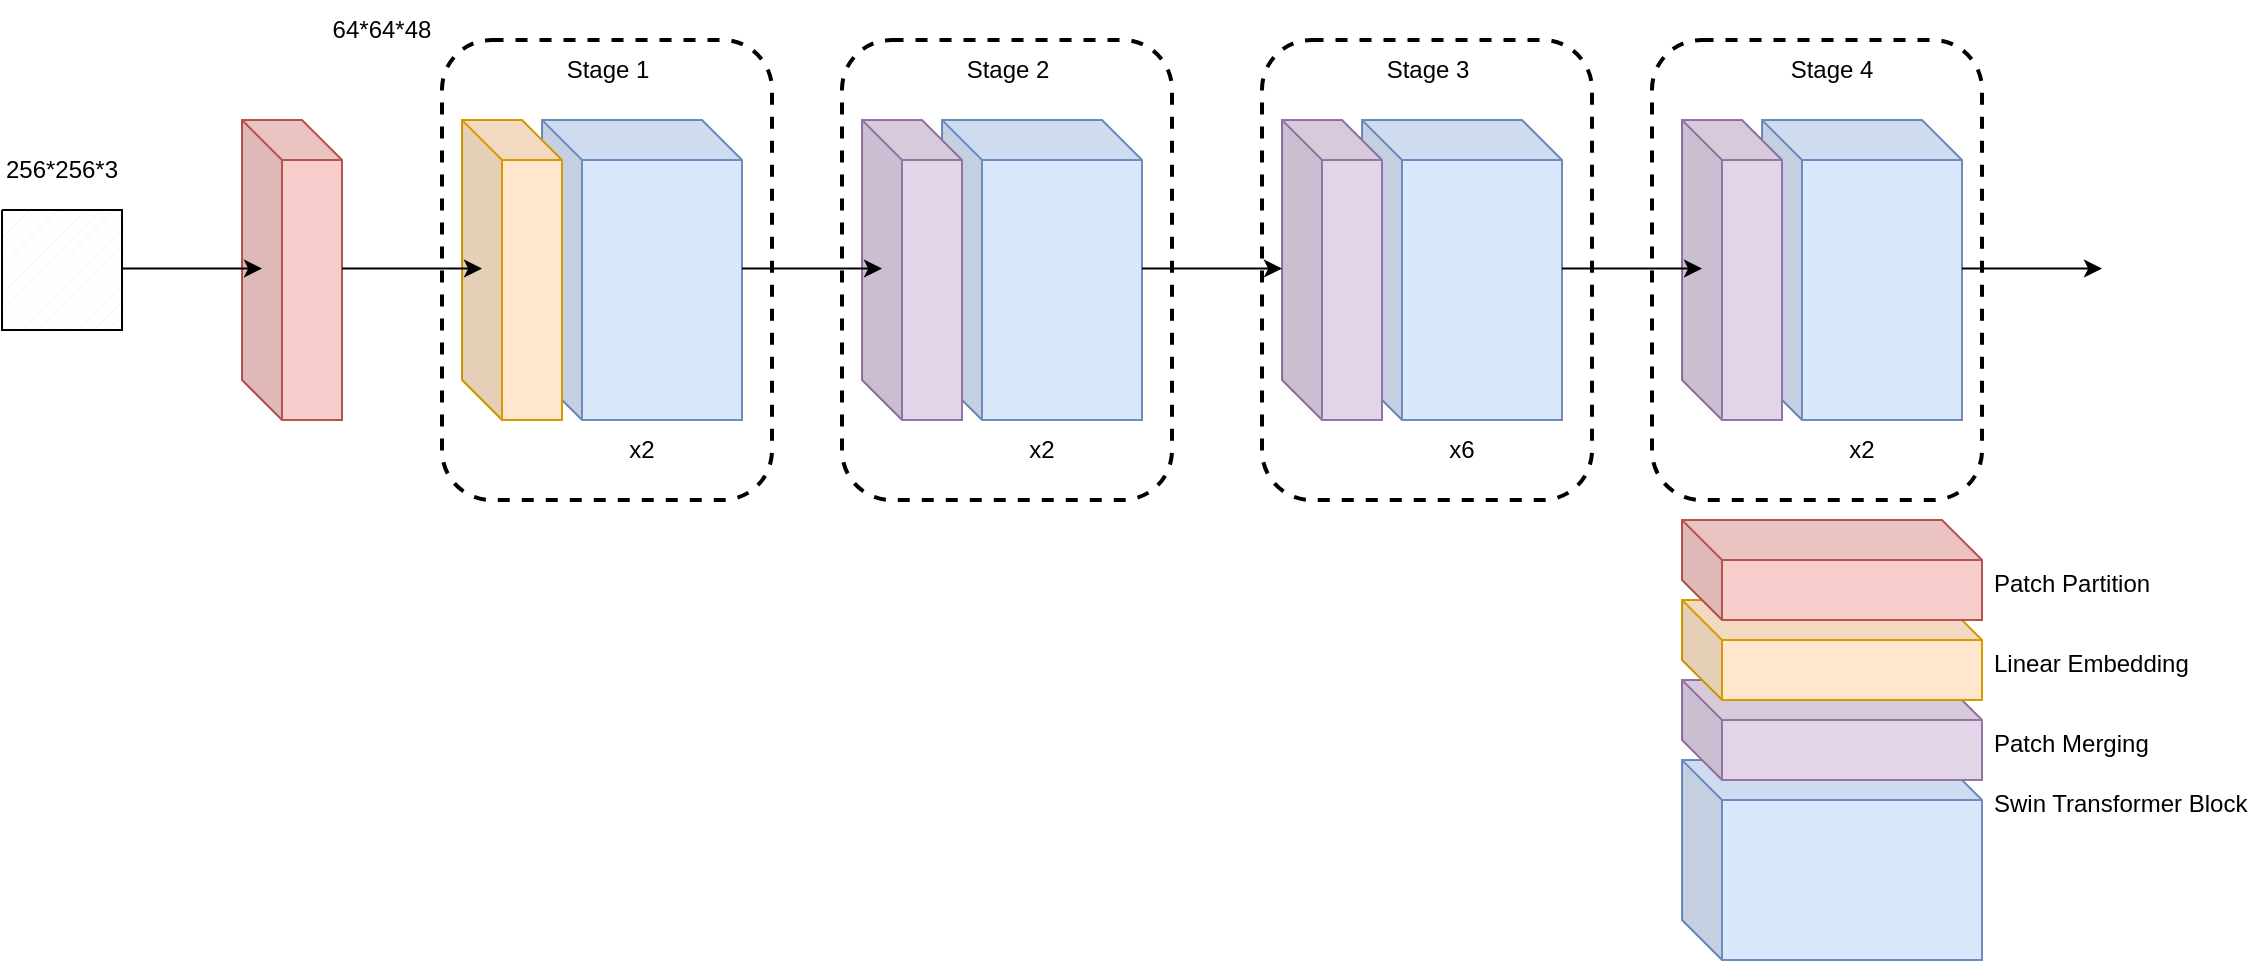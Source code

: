 <mxfile version="22.1.21" type="github">
  <diagram name="Page-1" id="ERmXPJ2JmV7w1tYQTFoa">
    <mxGraphModel dx="2027" dy="961" grid="1" gridSize="10" guides="1" tooltips="1" connect="1" arrows="1" fold="1" page="1" pageScale="1" pageWidth="850" pageHeight="1100" math="0" shadow="0">
      <root>
        <mxCell id="0" />
        <mxCell id="1" parent="0" />
        <mxCell id="GDUotPMlqmViwRssmARK-21" value="" style="shape=cube;whiteSpace=wrap;html=1;boundedLbl=1;backgroundOutline=1;darkOpacity=0.05;darkOpacity2=0.1;fillColor=#dae8fc;strokeColor=#6c8ebf;" vertex="1" parent="1">
          <mxGeometry x="730" y="630" width="150" height="100" as="geometry" />
        </mxCell>
        <mxCell id="GDUotPMlqmViwRssmARK-20" value="" style="shape=cube;whiteSpace=wrap;html=1;boundedLbl=1;backgroundOutline=1;darkOpacity=0.05;darkOpacity2=0.1;fillColor=#e1d5e7;strokeColor=#9673a6;" vertex="1" parent="1">
          <mxGeometry x="730" y="590" width="150" height="50" as="geometry" />
        </mxCell>
        <mxCell id="GDUotPMlqmViwRssmARK-19" value="" style="shape=cube;whiteSpace=wrap;html=1;boundedLbl=1;backgroundOutline=1;darkOpacity=0.05;darkOpacity2=0.1;fillColor=#ffe6cc;strokeColor=#d79b00;" vertex="1" parent="1">
          <mxGeometry x="730" y="550" width="150" height="50" as="geometry" />
        </mxCell>
        <mxCell id="GDUotPMlqmViwRssmARK-6" value="" style="shape=cube;whiteSpace=wrap;html=1;boundedLbl=1;backgroundOutline=1;darkOpacity=0.05;darkOpacity2=0.1;fillColor=#dae8fc;strokeColor=#6c8ebf;" vertex="1" parent="1">
          <mxGeometry x="160" y="310" width="100" height="150" as="geometry" />
        </mxCell>
        <mxCell id="GDUotPMlqmViwRssmARK-1" value="" style="shape=cube;whiteSpace=wrap;html=1;boundedLbl=1;backgroundOutline=1;darkOpacity=0.05;darkOpacity2=0.1;fillColor=#f8cecc;strokeColor=#b85450;" vertex="1" parent="1">
          <mxGeometry x="730" y="510" width="150" height="50" as="geometry" />
        </mxCell>
        <mxCell id="GDUotPMlqmViwRssmARK-2" value="&lt;div title=&quot;Page 4&quot; class=&quot;page&quot;&gt;&lt;div style=&quot;background-color: rgb(255, 255, 255);&quot; class=&quot;section&quot;&gt;&lt;div class=&quot;layoutArea&quot;&gt;&lt;div class=&quot;column&quot;&gt;&lt;p&gt;Patch Partition&lt;/p&gt;&lt;/div&gt;&lt;/div&gt;&lt;/div&gt;&lt;/div&gt;" style="text;strokeColor=none;fillColor=none;align=left;verticalAlign=middle;spacingLeft=4;spacingRight=4;overflow=hidden;points=[[0,0.5],[1,0.5]];portConstraint=eastwest;rotatable=0;whiteSpace=wrap;html=1;" vertex="1" parent="1">
          <mxGeometry x="880" y="520" width="90" height="30" as="geometry" />
        </mxCell>
        <mxCell id="GDUotPMlqmViwRssmARK-5" value="" style="shape=cube;whiteSpace=wrap;html=1;boundedLbl=1;backgroundOutline=1;darkOpacity=0.05;darkOpacity2=0.1;fillColor=#ffe6cc;strokeColor=#d79b00;" vertex="1" parent="1">
          <mxGeometry x="120" y="310" width="50" height="150" as="geometry" />
        </mxCell>
        <mxCell id="GDUotPMlqmViwRssmARK-3" value="" style="shape=cube;whiteSpace=wrap;html=1;boundedLbl=1;backgroundOutline=1;darkOpacity=0.05;darkOpacity2=0.1;fillColor=#f8cecc;strokeColor=#b85450;" vertex="1" parent="1">
          <mxGeometry x="10" y="310" width="50" height="150" as="geometry" />
        </mxCell>
        <mxCell id="GDUotPMlqmViwRssmARK-7" value="" style="shape=cube;whiteSpace=wrap;html=1;boundedLbl=1;backgroundOutline=1;darkOpacity=0.05;darkOpacity2=0.1;fillColor=#dae8fc;strokeColor=#6c8ebf;" vertex="1" parent="1">
          <mxGeometry x="360" y="310" width="100" height="150" as="geometry" />
        </mxCell>
        <mxCell id="GDUotPMlqmViwRssmARK-8" value="" style="shape=cube;whiteSpace=wrap;html=1;boundedLbl=1;backgroundOutline=1;darkOpacity=0.05;darkOpacity2=0.1;fillColor=#e1d5e7;strokeColor=#9673a6;" vertex="1" parent="1">
          <mxGeometry x="320" y="310" width="50" height="150" as="geometry" />
        </mxCell>
        <mxCell id="GDUotPMlqmViwRssmARK-9" value="" style="shape=cube;whiteSpace=wrap;html=1;boundedLbl=1;backgroundOutline=1;darkOpacity=0.05;darkOpacity2=0.1;fillColor=#dae8fc;strokeColor=#6c8ebf;" vertex="1" parent="1">
          <mxGeometry x="570" y="310" width="100" height="150" as="geometry" />
        </mxCell>
        <mxCell id="GDUotPMlqmViwRssmARK-10" value="" style="shape=cube;whiteSpace=wrap;html=1;boundedLbl=1;backgroundOutline=1;darkOpacity=0.05;darkOpacity2=0.1;fillColor=#e1d5e7;strokeColor=#9673a6;" vertex="1" parent="1">
          <mxGeometry x="530" y="310" width="50" height="150" as="geometry" />
        </mxCell>
        <mxCell id="GDUotPMlqmViwRssmARK-11" value="" style="shape=cube;whiteSpace=wrap;html=1;boundedLbl=1;backgroundOutline=1;darkOpacity=0.05;darkOpacity2=0.1;fillColor=#dae8fc;strokeColor=#6c8ebf;" vertex="1" parent="1">
          <mxGeometry x="770" y="310" width="100" height="150" as="geometry" />
        </mxCell>
        <mxCell id="GDUotPMlqmViwRssmARK-12" value="" style="shape=cube;whiteSpace=wrap;html=1;boundedLbl=1;backgroundOutline=1;darkOpacity=0.05;darkOpacity2=0.1;fillColor=#e1d5e7;strokeColor=#9673a6;" vertex="1" parent="1">
          <mxGeometry x="730" y="310" width="50" height="150" as="geometry" />
        </mxCell>
        <mxCell id="GDUotPMlqmViwRssmARK-13" value="" style="endArrow=classic;html=1;rounded=0;" edge="1" parent="1">
          <mxGeometry width="50" height="50" relative="1" as="geometry">
            <mxPoint x="60" y="384.29" as="sourcePoint" />
            <mxPoint x="130" y="384.29" as="targetPoint" />
          </mxGeometry>
        </mxCell>
        <mxCell id="GDUotPMlqmViwRssmARK-15" value="" style="endArrow=classic;html=1;rounded=0;" edge="1" parent="1">
          <mxGeometry width="50" height="50" relative="1" as="geometry">
            <mxPoint x="260" y="384.29" as="sourcePoint" />
            <mxPoint x="330" y="384.29" as="targetPoint" />
          </mxGeometry>
        </mxCell>
        <mxCell id="GDUotPMlqmViwRssmARK-16" value="" style="endArrow=classic;html=1;rounded=0;" edge="1" parent="1">
          <mxGeometry width="50" height="50" relative="1" as="geometry">
            <mxPoint x="460" y="384.29" as="sourcePoint" />
            <mxPoint x="530" y="384.29" as="targetPoint" />
          </mxGeometry>
        </mxCell>
        <mxCell id="GDUotPMlqmViwRssmARK-17" value="" style="endArrow=classic;html=1;rounded=0;" edge="1" parent="1">
          <mxGeometry width="50" height="50" relative="1" as="geometry">
            <mxPoint x="670" y="384.29" as="sourcePoint" />
            <mxPoint x="740" y="384.29" as="targetPoint" />
          </mxGeometry>
        </mxCell>
        <mxCell id="GDUotPMlqmViwRssmARK-22" value="&lt;div title=&quot;Page 4&quot; class=&quot;page&quot;&gt;&lt;div style=&quot;background-color: rgb(255, 255, 255);&quot; class=&quot;section&quot;&gt;&lt;div class=&quot;layoutArea&quot;&gt;&lt;div class=&quot;column&quot;&gt;&lt;div title=&quot;Page 4&quot; class=&quot;page&quot;&gt;&lt;div class=&quot;section&quot;&gt;&lt;div class=&quot;layoutArea&quot;&gt;&lt;div class=&quot;column&quot;&gt;&lt;p&gt;Linear Embedding&lt;/p&gt;&lt;/div&gt;&lt;/div&gt;&lt;/div&gt;&lt;/div&gt;&lt;/div&gt;&lt;/div&gt;&lt;/div&gt;&lt;/div&gt;" style="text;strokeColor=none;fillColor=none;align=left;verticalAlign=middle;spacingLeft=4;spacingRight=4;overflow=hidden;points=[[0,0.5],[1,0.5]];portConstraint=eastwest;rotatable=0;whiteSpace=wrap;html=1;" vertex="1" parent="1">
          <mxGeometry x="880" y="560" width="110" height="30" as="geometry" />
        </mxCell>
        <mxCell id="GDUotPMlqmViwRssmARK-23" value="&lt;div title=&quot;Page 4&quot; class=&quot;page&quot;&gt;&lt;div style=&quot;background-color: rgb(255, 255, 255);&quot; class=&quot;section&quot;&gt;&lt;div class=&quot;layoutArea&quot;&gt;&lt;div class=&quot;column&quot;&gt;&lt;div title=&quot;Page 4&quot; class=&quot;page&quot;&gt;&lt;div class=&quot;section&quot;&gt;&lt;div class=&quot;layoutArea&quot;&gt;&lt;div class=&quot;column&quot;&gt;&lt;p&gt;Patch Merging&lt;/p&gt;&lt;/div&gt;&lt;/div&gt;&lt;/div&gt;&lt;/div&gt;&lt;/div&gt;&lt;/div&gt;&lt;/div&gt;&lt;/div&gt;" style="text;strokeColor=none;fillColor=none;align=left;verticalAlign=middle;spacingLeft=4;spacingRight=4;overflow=hidden;points=[[0,0.5],[1,0.5]];portConstraint=eastwest;rotatable=0;whiteSpace=wrap;html=1;" vertex="1" parent="1">
          <mxGeometry x="880" y="600" width="90" height="30" as="geometry" />
        </mxCell>
        <mxCell id="GDUotPMlqmViwRssmARK-24" value="&lt;div title=&quot;Page 4&quot; class=&quot;page&quot;&gt;&lt;div style=&quot;background-color: rgb(255, 255, 255);&quot; class=&quot;section&quot;&gt;&lt;div class=&quot;layoutArea&quot;&gt;&lt;div class=&quot;column&quot;&gt;&lt;div title=&quot;Page 4&quot; class=&quot;page&quot;&gt;&lt;div class=&quot;layoutArea&quot;&gt;&lt;div class=&quot;column&quot;&gt;&lt;p&gt;Swin Transformer Block&lt;/p&gt;&lt;/div&gt;&lt;/div&gt;&lt;/div&gt;&lt;/div&gt;&lt;/div&gt;&lt;/div&gt;&lt;/div&gt;" style="text;strokeColor=none;fillColor=none;align=left;verticalAlign=middle;spacingLeft=4;spacingRight=4;overflow=hidden;points=[[0,0.5],[1,0.5]];portConstraint=eastwest;rotatable=0;whiteSpace=wrap;html=1;" vertex="1" parent="1">
          <mxGeometry x="880" y="630" width="140" height="30" as="geometry" />
        </mxCell>
        <mxCell id="GDUotPMlqmViwRssmARK-27" value="" style="endArrow=classic;html=1;rounded=0;" edge="1" parent="1">
          <mxGeometry width="50" height="50" relative="1" as="geometry">
            <mxPoint x="870" y="384.29" as="sourcePoint" />
            <mxPoint x="940" y="384.29" as="targetPoint" />
          </mxGeometry>
        </mxCell>
        <mxCell id="GDUotPMlqmViwRssmARK-28" value="" style="rounded=1;whiteSpace=wrap;html=1;dashed=1;strokeWidth=2;fillStyle=auto;fillColor=none;" vertex="1" parent="1">
          <mxGeometry x="110" y="270" width="165" height="230" as="geometry" />
        </mxCell>
        <mxCell id="GDUotPMlqmViwRssmARK-30" value="" style="rounded=1;whiteSpace=wrap;html=1;dashed=1;strokeWidth=2;fillStyle=auto;fillColor=none;" vertex="1" parent="1">
          <mxGeometry x="310" y="270" width="165" height="230" as="geometry" />
        </mxCell>
        <mxCell id="GDUotPMlqmViwRssmARK-31" value="" style="rounded=1;whiteSpace=wrap;html=1;dashed=1;strokeWidth=2;fillStyle=auto;fillColor=none;" vertex="1" parent="1">
          <mxGeometry x="520" y="270" width="165" height="230" as="geometry" />
        </mxCell>
        <mxCell id="GDUotPMlqmViwRssmARK-32" value="" style="rounded=1;whiteSpace=wrap;html=1;dashed=1;strokeWidth=2;fillStyle=auto;fillColor=none;" vertex="1" parent="1">
          <mxGeometry x="715" y="270" width="165" height="230" as="geometry" />
        </mxCell>
        <mxCell id="GDUotPMlqmViwRssmARK-33" value="x2" style="text;html=1;strokeColor=none;fillColor=none;align=center;verticalAlign=middle;whiteSpace=wrap;rounded=0;" vertex="1" parent="1">
          <mxGeometry x="180" y="460" width="60" height="30" as="geometry" />
        </mxCell>
        <mxCell id="GDUotPMlqmViwRssmARK-34" value="x2" style="text;html=1;strokeColor=none;fillColor=none;align=center;verticalAlign=middle;whiteSpace=wrap;rounded=0;" vertex="1" parent="1">
          <mxGeometry x="380" y="460" width="60" height="30" as="geometry" />
        </mxCell>
        <mxCell id="GDUotPMlqmViwRssmARK-35" value="x6" style="text;html=1;strokeColor=none;fillColor=none;align=center;verticalAlign=middle;whiteSpace=wrap;rounded=0;" vertex="1" parent="1">
          <mxGeometry x="590" y="460" width="60" height="30" as="geometry" />
        </mxCell>
        <mxCell id="GDUotPMlqmViwRssmARK-36" value="x2" style="text;html=1;strokeColor=none;fillColor=none;align=center;verticalAlign=middle;whiteSpace=wrap;rounded=0;" vertex="1" parent="1">
          <mxGeometry x="790" y="460" width="60" height="30" as="geometry" />
        </mxCell>
        <mxCell id="GDUotPMlqmViwRssmARK-37" value="Stage 1" style="text;html=1;strokeColor=none;fillColor=none;align=center;verticalAlign=middle;whiteSpace=wrap;rounded=0;" vertex="1" parent="1">
          <mxGeometry x="162.5" y="270" width="60" height="30" as="geometry" />
        </mxCell>
        <mxCell id="GDUotPMlqmViwRssmARK-38" value="Stage 2" style="text;html=1;strokeColor=none;fillColor=none;align=center;verticalAlign=middle;whiteSpace=wrap;rounded=0;" vertex="1" parent="1">
          <mxGeometry x="362.5" y="270" width="60" height="30" as="geometry" />
        </mxCell>
        <mxCell id="GDUotPMlqmViwRssmARK-39" value="Stage 3" style="text;html=1;strokeColor=none;fillColor=none;align=center;verticalAlign=middle;whiteSpace=wrap;rounded=0;" vertex="1" parent="1">
          <mxGeometry x="572.5" y="270" width="60" height="30" as="geometry" />
        </mxCell>
        <mxCell id="GDUotPMlqmViwRssmARK-40" value="Stage 4" style="text;html=1;strokeColor=none;fillColor=none;align=center;verticalAlign=middle;whiteSpace=wrap;rounded=0;" vertex="1" parent="1">
          <mxGeometry x="775" y="270" width="60" height="30" as="geometry" />
        </mxCell>
        <mxCell id="GDUotPMlqmViwRssmARK-41" value="" style="verticalLabelPosition=bottom;verticalAlign=top;html=1;shape=mxgraph.basic.patternFillRect;fillStyle=diag;step=5;fillStrokeWidth=0.2;fillStrokeColor=#dddddd;" vertex="1" parent="1">
          <mxGeometry x="-110" y="355" width="60" height="60" as="geometry" />
        </mxCell>
        <mxCell id="GDUotPMlqmViwRssmARK-42" value="256*256*3" style="text;html=1;strokeColor=none;fillColor=none;align=center;verticalAlign=middle;whiteSpace=wrap;rounded=0;" vertex="1" parent="1">
          <mxGeometry x="-110" y="320" width="60" height="30" as="geometry" />
        </mxCell>
        <mxCell id="GDUotPMlqmViwRssmARK-43" value="" style="endArrow=classic;html=1;rounded=0;" edge="1" parent="1">
          <mxGeometry width="50" height="50" relative="1" as="geometry">
            <mxPoint x="-50" y="384.29" as="sourcePoint" />
            <mxPoint x="20" y="384.29" as="targetPoint" />
          </mxGeometry>
        </mxCell>
        <mxCell id="GDUotPMlqmViwRssmARK-44" value="64*64*48" style="text;html=1;strokeColor=none;fillColor=none;align=center;verticalAlign=middle;whiteSpace=wrap;rounded=0;" vertex="1" parent="1">
          <mxGeometry x="50" y="250" width="60" height="30" as="geometry" />
        </mxCell>
      </root>
    </mxGraphModel>
  </diagram>
</mxfile>
